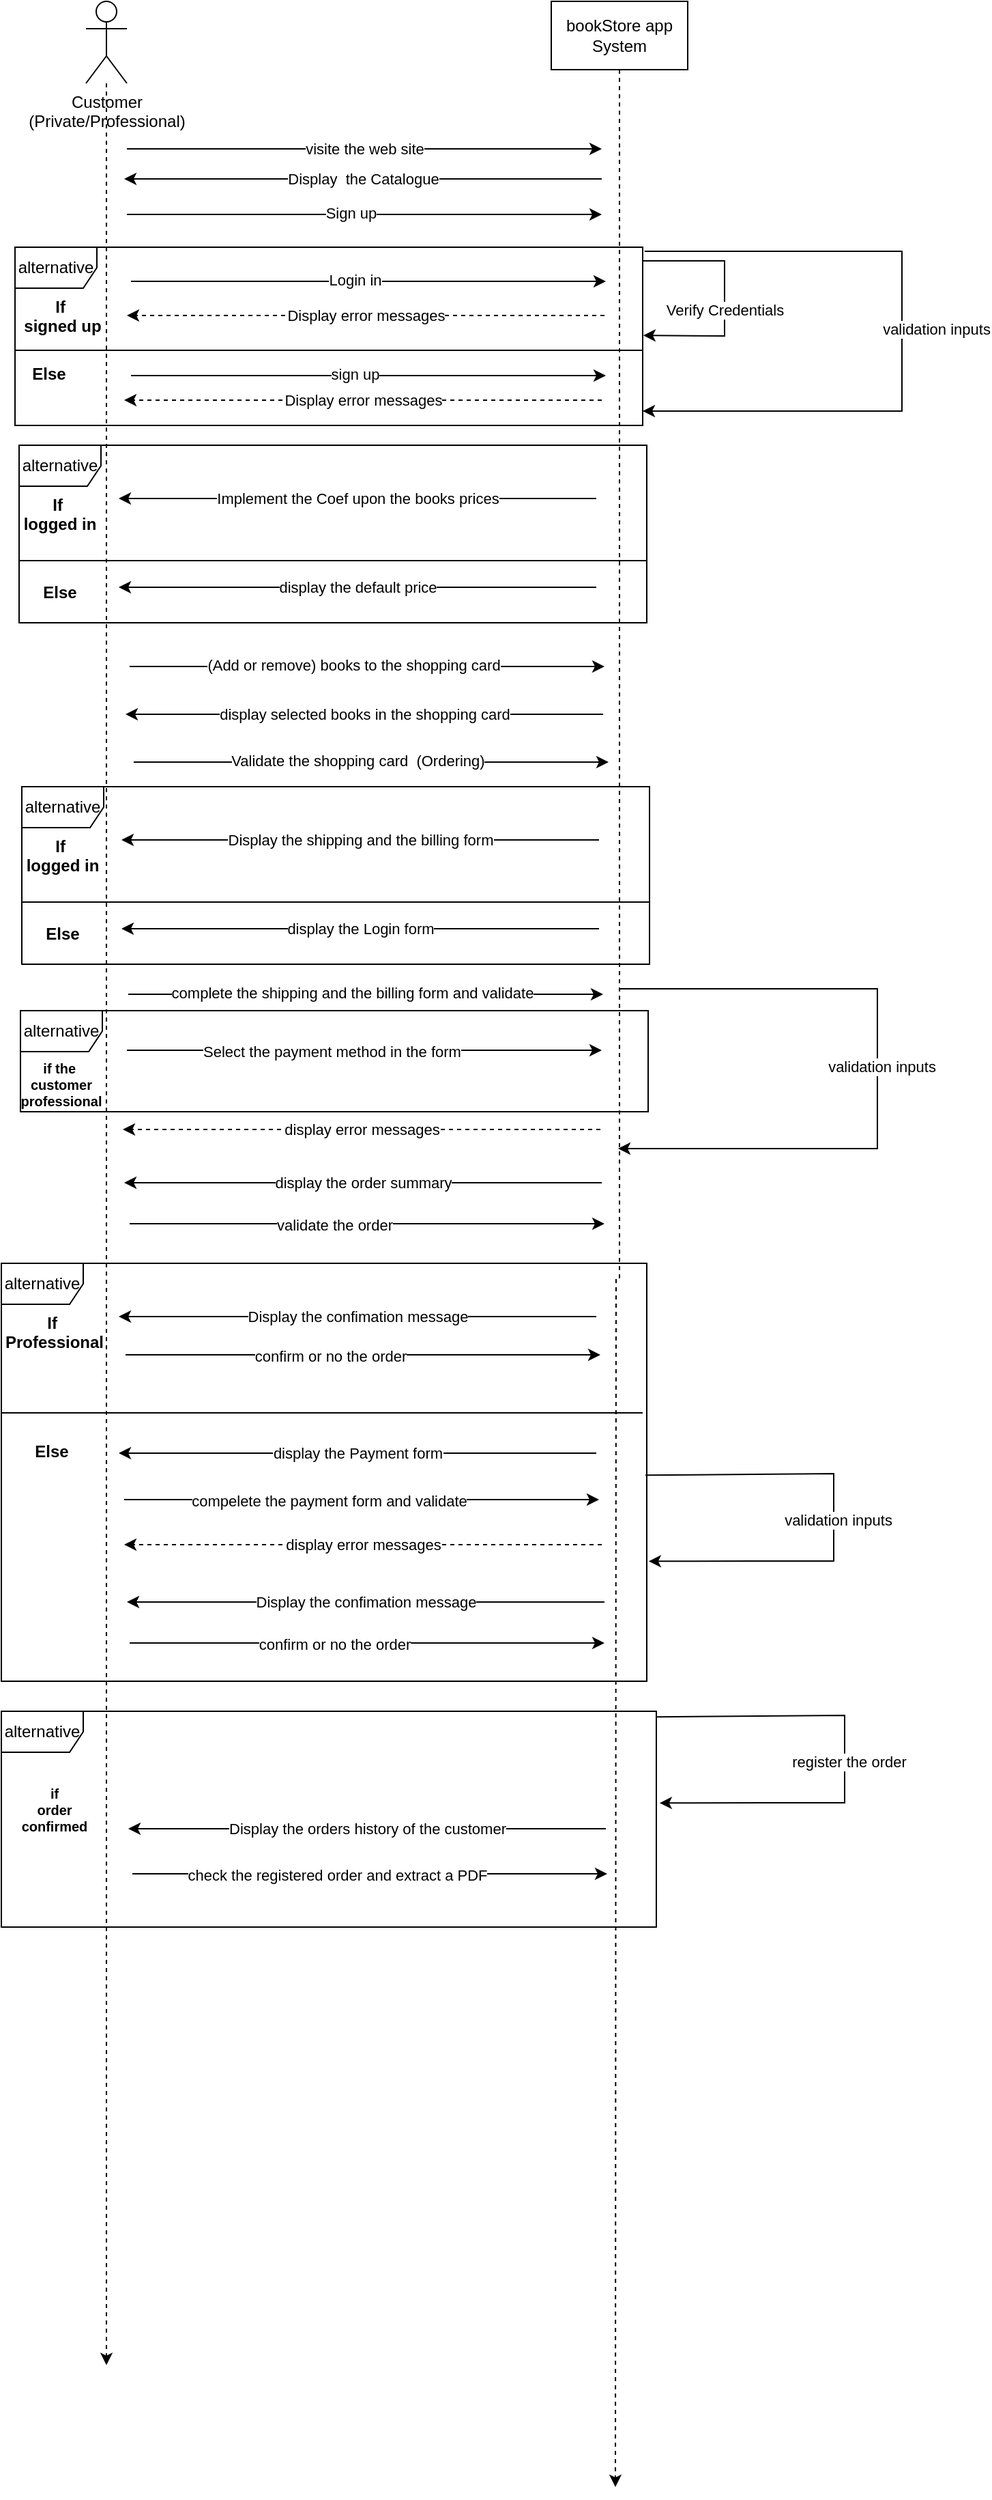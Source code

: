 <mxfile version="20.3.0" type="github">
  <diagram id="h_MEGftt7f9s52M5WPlL" name="Page-1">
    <mxGraphModel dx="1038" dy="497" grid="1" gridSize="10" guides="1" tooltips="1" connect="1" arrows="1" fold="1" page="1" pageScale="1" pageWidth="800" pageHeight="1100" math="0" shadow="0">
      <root>
        <mxCell id="0" />
        <mxCell id="1" parent="0" />
        <mxCell id="JcESKczFVx-l_TbBPSbe-38" style="edgeStyle=orthogonalEdgeStyle;rounded=0;orthogonalLoop=1;jettySize=auto;html=1;dashed=1;" edge="1" parent="1" source="JcESKczFVx-l_TbBPSbe-1">
          <mxGeometry relative="1" as="geometry">
            <mxPoint x="127" y="1800.8" as="targetPoint" />
          </mxGeometry>
        </mxCell>
        <mxCell id="JcESKczFVx-l_TbBPSbe-1" value="Customer&lt;br&gt;(Private/Professional)&lt;br&gt;" style="shape=umlActor;verticalLabelPosition=bottom;verticalAlign=top;html=1;outlineConnect=0;" vertex="1" parent="1">
          <mxGeometry x="112" y="70" width="30" height="60" as="geometry" />
        </mxCell>
        <mxCell id="JcESKczFVx-l_TbBPSbe-37" style="edgeStyle=orthogonalEdgeStyle;rounded=0;orthogonalLoop=1;jettySize=auto;html=1;dashed=1;" edge="1" parent="1" source="JcESKczFVx-l_TbBPSbe-2">
          <mxGeometry relative="1" as="geometry">
            <mxPoint x="500" y="1890" as="targetPoint" />
          </mxGeometry>
        </mxCell>
        <mxCell id="JcESKczFVx-l_TbBPSbe-2" value="bookStore app System" style="rounded=0;whiteSpace=wrap;html=1;" vertex="1" parent="1">
          <mxGeometry x="453" y="70" width="100" height="50" as="geometry" />
        </mxCell>
        <mxCell id="JcESKczFVx-l_TbBPSbe-19" value="" style="endArrow=classic;html=1;rounded=0;" edge="1" parent="1">
          <mxGeometry relative="1" as="geometry">
            <mxPoint x="142" y="178" as="sourcePoint" />
            <mxPoint x="490" y="178" as="targetPoint" />
          </mxGeometry>
        </mxCell>
        <mxCell id="JcESKczFVx-l_TbBPSbe-20" value="visite the web site" style="edgeLabel;resizable=0;html=1;align=center;verticalAlign=middle;" connectable="0" vertex="1" parent="JcESKczFVx-l_TbBPSbe-19">
          <mxGeometry relative="1" as="geometry" />
        </mxCell>
        <mxCell id="JcESKczFVx-l_TbBPSbe-39" value="alternative" style="shape=umlFrame;whiteSpace=wrap;html=1;" vertex="1" parent="1">
          <mxGeometry x="63" y="395" width="460" height="130" as="geometry" />
        </mxCell>
        <mxCell id="JcESKczFVx-l_TbBPSbe-40" value="" style="line;strokeWidth=1;fillColor=none;align=left;verticalAlign=middle;spacingTop=-1;spacingLeft=3;spacingRight=3;rotatable=0;labelPosition=right;points=[];portConstraint=eastwest;strokeColor=inherit;" vertex="1" parent="1">
          <mxGeometry x="63" y="444" width="460" height="71" as="geometry" />
        </mxCell>
        <mxCell id="JcESKczFVx-l_TbBPSbe-41" value="If &#xa;logged in" style="text;align=center;fontStyle=1;verticalAlign=top;spacingLeft=3;spacingRight=3;strokeColor=none;rotatable=0;points=[[0,0.5],[1,0.5]];portConstraint=eastwest;" vertex="1" parent="1">
          <mxGeometry x="63" y="425" width="60" height="44" as="geometry" />
        </mxCell>
        <mxCell id="JcESKczFVx-l_TbBPSbe-42" value="Else" style="text;align=center;fontStyle=1;verticalAlign=middle;spacingLeft=3;spacingRight=3;strokeColor=none;rotatable=0;points=[[0,0.5],[1,0.5]];portConstraint=eastwest;" vertex="1" parent="1">
          <mxGeometry x="68" y="489" width="50" height="26" as="geometry" />
        </mxCell>
        <mxCell id="JcESKczFVx-l_TbBPSbe-50" value="" style="endArrow=classic;html=1;rounded=0;" edge="1" parent="1">
          <mxGeometry relative="1" as="geometry">
            <mxPoint x="490" y="200" as="sourcePoint" />
            <mxPoint x="140" y="200" as="targetPoint" />
          </mxGeometry>
        </mxCell>
        <mxCell id="JcESKczFVx-l_TbBPSbe-51" value="Display&amp;nbsp; the Catalogue" style="edgeLabel;resizable=0;html=1;align=center;verticalAlign=middle;" connectable="0" vertex="1" parent="JcESKczFVx-l_TbBPSbe-50">
          <mxGeometry relative="1" as="geometry" />
        </mxCell>
        <mxCell id="JcESKczFVx-l_TbBPSbe-57" value="" style="endArrow=classic;html=1;rounded=0;" edge="1" parent="1">
          <mxGeometry relative="1" as="geometry">
            <mxPoint x="486" y="434" as="sourcePoint" />
            <mxPoint x="136" y="434" as="targetPoint" />
          </mxGeometry>
        </mxCell>
        <mxCell id="JcESKczFVx-l_TbBPSbe-58" value="Implement the Coef upon the books prices" style="edgeLabel;resizable=0;html=1;align=center;verticalAlign=middle;" connectable="0" vertex="1" parent="JcESKczFVx-l_TbBPSbe-57">
          <mxGeometry relative="1" as="geometry">
            <mxPoint as="offset" />
          </mxGeometry>
        </mxCell>
        <mxCell id="JcESKczFVx-l_TbBPSbe-60" value="" style="endArrow=classic;html=1;rounded=0;" edge="1" parent="1">
          <mxGeometry relative="1" as="geometry">
            <mxPoint x="486" y="499" as="sourcePoint" />
            <mxPoint x="136" y="499" as="targetPoint" />
          </mxGeometry>
        </mxCell>
        <mxCell id="JcESKczFVx-l_TbBPSbe-61" value="display the default price" style="edgeLabel;resizable=0;html=1;align=center;verticalAlign=middle;" connectable="0" vertex="1" parent="JcESKczFVx-l_TbBPSbe-60">
          <mxGeometry relative="1" as="geometry" />
        </mxCell>
        <mxCell id="JcESKczFVx-l_TbBPSbe-63" value="" style="endArrow=classic;html=1;rounded=0;" edge="1" parent="1">
          <mxGeometry relative="1" as="geometry">
            <mxPoint x="142" y="226" as="sourcePoint" />
            <mxPoint x="490" y="226" as="targetPoint" />
          </mxGeometry>
        </mxCell>
        <mxCell id="JcESKczFVx-l_TbBPSbe-67" value="Sign up" style="edgeLabel;html=1;align=center;verticalAlign=middle;resizable=0;points=[];" vertex="1" connectable="0" parent="JcESKczFVx-l_TbBPSbe-63">
          <mxGeometry x="-0.183" y="1" relative="1" as="geometry">
            <mxPoint x="22" as="offset" />
          </mxGeometry>
        </mxCell>
        <mxCell id="JcESKczFVx-l_TbBPSbe-68" value="alternative" style="shape=umlFrame;whiteSpace=wrap;html=1;" vertex="1" parent="1">
          <mxGeometry x="60" y="250" width="460" height="130.5" as="geometry" />
        </mxCell>
        <mxCell id="JcESKczFVx-l_TbBPSbe-69" value="" style="line;strokeWidth=1;fillColor=none;align=left;verticalAlign=middle;spacingTop=-1;spacingLeft=3;spacingRight=3;rotatable=0;labelPosition=right;points=[];portConstraint=eastwest;strokeColor=inherit;" vertex="1" parent="1">
          <mxGeometry x="60" y="290" width="460" height="71" as="geometry" />
        </mxCell>
        <mxCell id="JcESKczFVx-l_TbBPSbe-70" value="If &#xa;signed up" style="text;align=center;fontStyle=1;verticalAlign=top;spacingLeft=3;spacingRight=3;strokeColor=none;rotatable=0;points=[[0,0.5],[1,0.5]];portConstraint=eastwest;" vertex="1" parent="1">
          <mxGeometry x="65" y="280" width="60" height="44" as="geometry" />
        </mxCell>
        <mxCell id="JcESKczFVx-l_TbBPSbe-71" value="Else" style="text;align=center;fontStyle=1;verticalAlign=middle;spacingLeft=3;spacingRight=3;strokeColor=none;rotatable=0;points=[[0,0.5],[1,0.5]];portConstraint=eastwest;" vertex="1" parent="1">
          <mxGeometry x="60" y="329" width="50" height="26" as="geometry" />
        </mxCell>
        <mxCell id="JcESKczFVx-l_TbBPSbe-78" value="" style="endArrow=classic;html=1;rounded=0;" edge="1" parent="1">
          <mxGeometry relative="1" as="geometry">
            <mxPoint x="145" y="275" as="sourcePoint" />
            <mxPoint x="493" y="275" as="targetPoint" />
          </mxGeometry>
        </mxCell>
        <mxCell id="JcESKczFVx-l_TbBPSbe-79" value="Login in" style="edgeLabel;html=1;align=center;verticalAlign=middle;resizable=0;points=[];" vertex="1" connectable="0" parent="JcESKczFVx-l_TbBPSbe-78">
          <mxGeometry x="-0.183" y="1" relative="1" as="geometry">
            <mxPoint x="22" as="offset" />
          </mxGeometry>
        </mxCell>
        <mxCell id="JcESKczFVx-l_TbBPSbe-82" value="" style="endArrow=classic;html=1;rounded=0;" edge="1" parent="1">
          <mxGeometry relative="1" as="geometry">
            <mxPoint x="145" y="344" as="sourcePoint" />
            <mxPoint x="493" y="344" as="targetPoint" />
          </mxGeometry>
        </mxCell>
        <mxCell id="JcESKczFVx-l_TbBPSbe-83" value="sign up" style="edgeLabel;html=1;align=center;verticalAlign=middle;resizable=0;points=[];" vertex="1" connectable="0" parent="JcESKczFVx-l_TbBPSbe-82">
          <mxGeometry x="-0.183" y="1" relative="1" as="geometry">
            <mxPoint x="22" as="offset" />
          </mxGeometry>
        </mxCell>
        <mxCell id="JcESKczFVx-l_TbBPSbe-84" value="" style="endArrow=classic;html=1;rounded=0;dashed=1;" edge="1" parent="1">
          <mxGeometry relative="1" as="geometry">
            <mxPoint x="492" y="300" as="sourcePoint" />
            <mxPoint x="142" y="300" as="targetPoint" />
          </mxGeometry>
        </mxCell>
        <mxCell id="JcESKczFVx-l_TbBPSbe-85" value="Display error messages" style="edgeLabel;resizable=0;html=1;align=center;verticalAlign=middle;" connectable="0" vertex="1" parent="JcESKczFVx-l_TbBPSbe-84">
          <mxGeometry relative="1" as="geometry" />
        </mxCell>
        <mxCell id="JcESKczFVx-l_TbBPSbe-87" value="" style="endArrow=classic;html=1;rounded=0;exitX=1.003;exitY=0.023;exitDx=0;exitDy=0;exitPerimeter=0;" edge="1" parent="1" source="JcESKczFVx-l_TbBPSbe-68">
          <mxGeometry width="50" height="50" relative="1" as="geometry">
            <mxPoint x="520" y="320" as="sourcePoint" />
            <mxPoint x="520" y="370" as="targetPoint" />
            <Array as="points">
              <mxPoint x="710" y="253" />
              <mxPoint x="710" y="370" />
              <mxPoint x="580" y="370" />
            </Array>
          </mxGeometry>
        </mxCell>
        <mxCell id="JcESKczFVx-l_TbBPSbe-88" value="validation inputs" style="edgeLabel;html=1;align=center;verticalAlign=middle;resizable=0;points=[];" vertex="1" connectable="0" parent="JcESKczFVx-l_TbBPSbe-87">
          <mxGeometry x="-0.067" y="1" relative="1" as="geometry">
            <mxPoint x="24" y="14" as="offset" />
          </mxGeometry>
        </mxCell>
        <mxCell id="JcESKczFVx-l_TbBPSbe-89" value="" style="endArrow=classic;html=1;rounded=0;dashed=1;" edge="1" parent="1">
          <mxGeometry relative="1" as="geometry">
            <mxPoint x="490" y="362" as="sourcePoint" />
            <mxPoint x="140" y="362" as="targetPoint" />
          </mxGeometry>
        </mxCell>
        <mxCell id="JcESKczFVx-l_TbBPSbe-90" value="Display error messages" style="edgeLabel;resizable=0;html=1;align=center;verticalAlign=middle;" connectable="0" vertex="1" parent="JcESKczFVx-l_TbBPSbe-89">
          <mxGeometry relative="1" as="geometry" />
        </mxCell>
        <mxCell id="JcESKczFVx-l_TbBPSbe-91" value="" style="endArrow=classic;html=1;rounded=0;entryX=1.001;entryY=0.495;entryDx=0;entryDy=0;entryPerimeter=0;" edge="1" parent="1" target="JcESKczFVx-l_TbBPSbe-68">
          <mxGeometry width="50" height="50" relative="1" as="geometry">
            <mxPoint x="520" y="260" as="sourcePoint" />
            <mxPoint x="560" y="310" as="targetPoint" />
            <Array as="points">
              <mxPoint x="580" y="260" />
              <mxPoint x="580" y="315" />
            </Array>
          </mxGeometry>
        </mxCell>
        <mxCell id="JcESKczFVx-l_TbBPSbe-92" value="Verify Credentials" style="edgeLabel;html=1;align=center;verticalAlign=middle;resizable=0;points=[];" vertex="1" connectable="0" parent="JcESKczFVx-l_TbBPSbe-91">
          <mxGeometry x="0.098" relative="1" as="geometry">
            <mxPoint as="offset" />
          </mxGeometry>
        </mxCell>
        <mxCell id="JcESKczFVx-l_TbBPSbe-94" value="" style="endArrow=classic;html=1;rounded=0;" edge="1" parent="1">
          <mxGeometry relative="1" as="geometry">
            <mxPoint x="144" y="557" as="sourcePoint" />
            <mxPoint x="492" y="557" as="targetPoint" />
          </mxGeometry>
        </mxCell>
        <mxCell id="JcESKczFVx-l_TbBPSbe-95" value="(Add or remove) books to the shopping card" style="edgeLabel;html=1;align=center;verticalAlign=middle;resizable=0;points=[];" vertex="1" connectable="0" parent="JcESKczFVx-l_TbBPSbe-94">
          <mxGeometry x="-0.183" y="1" relative="1" as="geometry">
            <mxPoint x="22" as="offset" />
          </mxGeometry>
        </mxCell>
        <mxCell id="JcESKczFVx-l_TbBPSbe-96" value="" style="endArrow=classic;html=1;rounded=0;" edge="1" parent="1">
          <mxGeometry relative="1" as="geometry">
            <mxPoint x="491" y="592" as="sourcePoint" />
            <mxPoint x="141" y="592" as="targetPoint" />
          </mxGeometry>
        </mxCell>
        <mxCell id="JcESKczFVx-l_TbBPSbe-97" value="display selected books in the shopping card" style="edgeLabel;resizable=0;html=1;align=center;verticalAlign=middle;" connectable="0" vertex="1" parent="JcESKczFVx-l_TbBPSbe-96">
          <mxGeometry relative="1" as="geometry" />
        </mxCell>
        <mxCell id="JcESKczFVx-l_TbBPSbe-98" value="" style="endArrow=classic;html=1;rounded=0;" edge="1" parent="1">
          <mxGeometry relative="1" as="geometry">
            <mxPoint x="147" y="627" as="sourcePoint" />
            <mxPoint x="495" y="627" as="targetPoint" />
          </mxGeometry>
        </mxCell>
        <mxCell id="JcESKczFVx-l_TbBPSbe-99" value="Validate the shopping card&amp;nbsp; (Ordering)" style="edgeLabel;html=1;align=center;verticalAlign=middle;resizable=0;points=[];" vertex="1" connectable="0" parent="JcESKczFVx-l_TbBPSbe-98">
          <mxGeometry x="-0.183" y="1" relative="1" as="geometry">
            <mxPoint x="22" as="offset" />
          </mxGeometry>
        </mxCell>
        <mxCell id="JcESKczFVx-l_TbBPSbe-100" value="alternative" style="shape=umlFrame;whiteSpace=wrap;html=1;" vertex="1" parent="1">
          <mxGeometry x="65" y="645" width="460" height="130" as="geometry" />
        </mxCell>
        <mxCell id="JcESKczFVx-l_TbBPSbe-101" value="" style="line;strokeWidth=1;fillColor=none;align=left;verticalAlign=middle;spacingTop=-1;spacingLeft=3;spacingRight=3;rotatable=0;labelPosition=right;points=[];portConstraint=eastwest;strokeColor=inherit;" vertex="1" parent="1">
          <mxGeometry x="65" y="694" width="460" height="71" as="geometry" />
        </mxCell>
        <mxCell id="JcESKczFVx-l_TbBPSbe-102" value="If &#xa;logged in" style="text;align=center;fontStyle=1;verticalAlign=top;spacingLeft=3;spacingRight=3;strokeColor=none;rotatable=0;points=[[0,0.5],[1,0.5]];portConstraint=eastwest;" vertex="1" parent="1">
          <mxGeometry x="65" y="675" width="60" height="44" as="geometry" />
        </mxCell>
        <mxCell id="JcESKczFVx-l_TbBPSbe-103" value="Else" style="text;align=center;fontStyle=1;verticalAlign=middle;spacingLeft=3;spacingRight=3;strokeColor=none;rotatable=0;points=[[0,0.5],[1,0.5]];portConstraint=eastwest;" vertex="1" parent="1">
          <mxGeometry x="70" y="739" width="50" height="26" as="geometry" />
        </mxCell>
        <mxCell id="JcESKczFVx-l_TbBPSbe-104" value="" style="endArrow=classic;html=1;rounded=0;" edge="1" parent="1">
          <mxGeometry relative="1" as="geometry">
            <mxPoint x="488" y="684" as="sourcePoint" />
            <mxPoint x="138" y="684" as="targetPoint" />
          </mxGeometry>
        </mxCell>
        <mxCell id="JcESKczFVx-l_TbBPSbe-105" value="Display the shipping and the billing form" style="edgeLabel;resizable=0;html=1;align=center;verticalAlign=middle;" connectable="0" vertex="1" parent="JcESKczFVx-l_TbBPSbe-104">
          <mxGeometry relative="1" as="geometry">
            <mxPoint as="offset" />
          </mxGeometry>
        </mxCell>
        <mxCell id="JcESKczFVx-l_TbBPSbe-106" value="" style="endArrow=classic;html=1;rounded=0;" edge="1" parent="1">
          <mxGeometry relative="1" as="geometry">
            <mxPoint x="488" y="749" as="sourcePoint" />
            <mxPoint x="138" y="749" as="targetPoint" />
          </mxGeometry>
        </mxCell>
        <mxCell id="JcESKczFVx-l_TbBPSbe-107" value="display the Login form" style="edgeLabel;resizable=0;html=1;align=center;verticalAlign=middle;" connectable="0" vertex="1" parent="JcESKczFVx-l_TbBPSbe-106">
          <mxGeometry relative="1" as="geometry" />
        </mxCell>
        <mxCell id="JcESKczFVx-l_TbBPSbe-108" value="" style="endArrow=classic;html=1;rounded=0;" edge="1" parent="1">
          <mxGeometry relative="1" as="geometry">
            <mxPoint x="143" y="797" as="sourcePoint" />
            <mxPoint x="491" y="797" as="targetPoint" />
          </mxGeometry>
        </mxCell>
        <mxCell id="JcESKczFVx-l_TbBPSbe-109" value="complete the shipping and the billing form and validate" style="edgeLabel;html=1;align=center;verticalAlign=middle;resizable=0;points=[];" vertex="1" connectable="0" parent="JcESKczFVx-l_TbBPSbe-108">
          <mxGeometry x="-0.183" y="1" relative="1" as="geometry">
            <mxPoint x="22" as="offset" />
          </mxGeometry>
        </mxCell>
        <mxCell id="JcESKczFVx-l_TbBPSbe-110" value="alternative" style="shape=umlFrame;whiteSpace=wrap;html=1;" vertex="1" parent="1">
          <mxGeometry x="64" y="809" width="460" height="74" as="geometry" />
        </mxCell>
        <mxCell id="JcESKczFVx-l_TbBPSbe-112" value="if the &#xa;customer&#xa;professional" style="text;align=center;fontStyle=1;verticalAlign=top;spacingLeft=3;spacingRight=3;strokeColor=none;rotatable=0;points=[[0,0.5],[1,0.5]];portConstraint=eastwest;fontSize=10;" vertex="1" parent="1">
          <mxGeometry x="64" y="839" width="60" height="44" as="geometry" />
        </mxCell>
        <mxCell id="JcESKczFVx-l_TbBPSbe-118" value="" style="endArrow=classic;html=1;rounded=0;" edge="1" parent="1">
          <mxGeometry relative="1" as="geometry">
            <mxPoint x="142" y="838" as="sourcePoint" />
            <mxPoint x="490" y="838" as="targetPoint" />
          </mxGeometry>
        </mxCell>
        <mxCell id="JcESKczFVx-l_TbBPSbe-119" value="&lt;span style=&quot;color: rgba(0, 0, 0, 0); font-family: monospace; font-size: 0px; text-align: start; background-color: rgb(248, 249, 250);&quot;&gt;%3CmxGraphModel%3E%3Croot%3E%3CmxCell%20id%3D%220%22%2F%3E%3CmxCell%20id%3D%221%22%20parent%3D%220%22%2F%3E%3CmxCell%20id%3D%222%22%20value%3D%22%22%20style%3D%22endArrow%3Dclassic%3Bhtml%3D1%3Brounded%3D0%3B%22%20edge%3D%221%22%20parent%3D%221%22%3E%3CmxGeometry%20relative%3D%221%22%20as%3D%22geometry%22%3E%3CmxPoint%20x%3D%22143%22%20y%3D%22797%22%20as%3D%22sourcePoint%22%2F%3E%3CmxPoint%20x%3D%22491%22%20y%3D%22797%22%20as%3D%22targetPoint%22%2F%3E%3C%2FmxGeometry%3E%3C%2FmxCell%3E%3CmxCell%20id%3D%223%22%20value%3D%22compoete%20the%20shipping%20and%20the%20billing%20form%22%20style%3D%22edgeLabel%3Bhtml%3D1%3Balign%3Dcenter%3BverticalAlign%3Dmiddle%3Bresizable%3D0%3Bpoints%3D%5B%5D%3B%22%20vertex%3D%221%22%20connectable%3D%220%22%20parent%3D%222%22%3E%3CmxGeometry%20x%3D%22-0.183%22%20y%3D%221%22%20relative%3D%221%22%20as%3D%22geometry%22%3E%3CmxPoint%20x%3D%2222%22%20as%3D%22offset%22%2F%3E%3C%2FmxGeometry%3E%3C%2FmxCell%3E%3C%2Froot%3E%3C%2FmxGraphModel%3Eselect&amp;nbsp;&lt;/span&gt;" style="edgeLabel;html=1;align=center;verticalAlign=middle;resizable=0;points=[];" vertex="1" connectable="0" parent="JcESKczFVx-l_TbBPSbe-118">
          <mxGeometry x="-0.183" y="1" relative="1" as="geometry">
            <mxPoint x="22" as="offset" />
          </mxGeometry>
        </mxCell>
        <mxCell id="JcESKczFVx-l_TbBPSbe-121" value="Select the payment method in the form" style="edgeLabel;html=1;align=center;verticalAlign=middle;resizable=0;points=[];fontSize=11;" vertex="1" connectable="0" parent="JcESKczFVx-l_TbBPSbe-118">
          <mxGeometry x="-0.139" y="-1" relative="1" as="geometry">
            <mxPoint as="offset" />
          </mxGeometry>
        </mxCell>
        <mxCell id="JcESKczFVx-l_TbBPSbe-122" value="" style="endArrow=classic;html=1;rounded=0;exitX=1.003;exitY=0.023;exitDx=0;exitDy=0;exitPerimeter=0;" edge="1" parent="1">
          <mxGeometry width="50" height="50" relative="1" as="geometry">
            <mxPoint x="503.38" y="793.001" as="sourcePoint" />
            <mxPoint x="502" y="910" as="targetPoint" />
            <Array as="points">
              <mxPoint x="692" y="793" />
              <mxPoint x="692" y="910" />
              <mxPoint x="562" y="910" />
            </Array>
          </mxGeometry>
        </mxCell>
        <mxCell id="JcESKczFVx-l_TbBPSbe-123" value="validation inputs" style="edgeLabel;html=1;align=center;verticalAlign=middle;resizable=0;points=[];" vertex="1" connectable="0" parent="JcESKczFVx-l_TbBPSbe-122">
          <mxGeometry x="-0.067" y="1" relative="1" as="geometry">
            <mxPoint x="2" y="14" as="offset" />
          </mxGeometry>
        </mxCell>
        <mxCell id="JcESKczFVx-l_TbBPSbe-124" value="" style="endArrow=classic;html=1;rounded=0;dashed=1;" edge="1" parent="1">
          <mxGeometry relative="1" as="geometry">
            <mxPoint x="489" y="896" as="sourcePoint" />
            <mxPoint x="139" y="896" as="targetPoint" />
          </mxGeometry>
        </mxCell>
        <mxCell id="JcESKczFVx-l_TbBPSbe-125" value="display error messages" style="edgeLabel;resizable=0;html=1;align=center;verticalAlign=middle;" connectable="0" vertex="1" parent="JcESKczFVx-l_TbBPSbe-124">
          <mxGeometry relative="1" as="geometry" />
        </mxCell>
        <mxCell id="JcESKczFVx-l_TbBPSbe-126" value="" style="endArrow=classic;html=1;rounded=0;" edge="1" parent="1">
          <mxGeometry relative="1" as="geometry">
            <mxPoint x="490" y="935" as="sourcePoint" />
            <mxPoint x="140" y="935" as="targetPoint" />
          </mxGeometry>
        </mxCell>
        <mxCell id="JcESKczFVx-l_TbBPSbe-127" value="display the order summary" style="edgeLabel;resizable=0;html=1;align=center;verticalAlign=middle;" connectable="0" vertex="1" parent="JcESKczFVx-l_TbBPSbe-126">
          <mxGeometry relative="1" as="geometry" />
        </mxCell>
        <mxCell id="JcESKczFVx-l_TbBPSbe-128" value="" style="endArrow=classic;html=1;rounded=0;" edge="1" parent="1">
          <mxGeometry relative="1" as="geometry">
            <mxPoint x="144" y="965" as="sourcePoint" />
            <mxPoint x="492" y="965" as="targetPoint" />
          </mxGeometry>
        </mxCell>
        <mxCell id="JcESKczFVx-l_TbBPSbe-129" value="&lt;span style=&quot;color: rgba(0, 0, 0, 0); font-family: monospace; font-size: 0px; text-align: start; background-color: rgb(248, 249, 250);&quot;&gt;%3CmxGraphModel%3E%3Croot%3E%3CmxCell%20id%3D%220%22%2F%3E%3CmxCell%20id%3D%221%22%20parent%3D%220%22%2F%3E%3CmxCell%20id%3D%222%22%20value%3D%22%22%20style%3D%22endArrow%3Dclassic%3Bhtml%3D1%3Brounded%3D0%3B%22%20edge%3D%221%22%20parent%3D%221%22%3E%3CmxGeometry%20relative%3D%221%22%20as%3D%22geometry%22%3E%3CmxPoint%20x%3D%22143%22%20y%3D%22797%22%20as%3D%22sourcePoint%22%2F%3E%3CmxPoint%20x%3D%22491%22%20y%3D%22797%22%20as%3D%22targetPoint%22%2F%3E%3C%2FmxGeometry%3E%3C%2FmxCell%3E%3CmxCell%20id%3D%223%22%20value%3D%22compoete%20the%20shipping%20and%20the%20billing%20form%22%20style%3D%22edgeLabel%3Bhtml%3D1%3Balign%3Dcenter%3BverticalAlign%3Dmiddle%3Bresizable%3D0%3Bpoints%3D%5B%5D%3B%22%20vertex%3D%221%22%20connectable%3D%220%22%20parent%3D%222%22%3E%3CmxGeometry%20x%3D%22-0.183%22%20y%3D%221%22%20relative%3D%221%22%20as%3D%22geometry%22%3E%3CmxPoint%20x%3D%2222%22%20as%3D%22offset%22%2F%3E%3C%2FmxGeometry%3E%3C%2FmxCell%3E%3C%2Froot%3E%3C%2FmxGraphModel%3Eselect&amp;nbsp;&lt;/span&gt;" style="edgeLabel;html=1;align=center;verticalAlign=middle;resizable=0;points=[];" vertex="1" connectable="0" parent="JcESKczFVx-l_TbBPSbe-128">
          <mxGeometry x="-0.183" y="1" relative="1" as="geometry">
            <mxPoint x="22" as="offset" />
          </mxGeometry>
        </mxCell>
        <mxCell id="JcESKczFVx-l_TbBPSbe-130" value="validate the order" style="edgeLabel;html=1;align=center;verticalAlign=middle;resizable=0;points=[];fontSize=11;" vertex="1" connectable="0" parent="JcESKczFVx-l_TbBPSbe-128">
          <mxGeometry x="-0.139" y="-1" relative="1" as="geometry">
            <mxPoint as="offset" />
          </mxGeometry>
        </mxCell>
        <mxCell id="JcESKczFVx-l_TbBPSbe-131" value="alternative" style="shape=umlFrame;whiteSpace=wrap;html=1;" vertex="1" parent="1">
          <mxGeometry x="50" y="994" width="473" height="306" as="geometry" />
        </mxCell>
        <mxCell id="JcESKczFVx-l_TbBPSbe-132" value="" style="line;strokeWidth=1;fillColor=none;align=left;verticalAlign=middle;spacingTop=-1;spacingLeft=3;spacingRight=3;rotatable=0;labelPosition=right;points=[];portConstraint=eastwest;strokeColor=inherit;" vertex="1" parent="1">
          <mxGeometry x="50" y="1068" width="470" height="71" as="geometry" />
        </mxCell>
        <mxCell id="JcESKczFVx-l_TbBPSbe-133" value="If &#xa;Professional" style="text;align=center;fontStyle=1;verticalAlign=top;spacingLeft=3;spacingRight=3;strokeColor=none;rotatable=0;points=[[0,0.5],[1,0.5]];portConstraint=eastwest;" vertex="1" parent="1">
          <mxGeometry x="59" y="1024" width="60" height="44" as="geometry" />
        </mxCell>
        <mxCell id="JcESKczFVx-l_TbBPSbe-134" value="Else" style="text;align=center;fontStyle=1;verticalAlign=middle;spacingLeft=3;spacingRight=3;strokeColor=none;rotatable=0;points=[[0,0.5],[1,0.5]];portConstraint=eastwest;" vertex="1" parent="1">
          <mxGeometry x="62" y="1118" width="50" height="26" as="geometry" />
        </mxCell>
        <mxCell id="JcESKczFVx-l_TbBPSbe-135" value="" style="endArrow=classic;html=1;rounded=0;" edge="1" parent="1">
          <mxGeometry relative="1" as="geometry">
            <mxPoint x="486" y="1033" as="sourcePoint" />
            <mxPoint x="136" y="1033" as="targetPoint" />
          </mxGeometry>
        </mxCell>
        <mxCell id="JcESKczFVx-l_TbBPSbe-136" value="Display the confimation message" style="edgeLabel;resizable=0;html=1;align=center;verticalAlign=middle;" connectable="0" vertex="1" parent="JcESKczFVx-l_TbBPSbe-135">
          <mxGeometry relative="1" as="geometry">
            <mxPoint as="offset" />
          </mxGeometry>
        </mxCell>
        <mxCell id="JcESKczFVx-l_TbBPSbe-137" value="" style="endArrow=classic;html=1;rounded=0;" edge="1" parent="1">
          <mxGeometry relative="1" as="geometry">
            <mxPoint x="486" y="1133" as="sourcePoint" />
            <mxPoint x="136" y="1133" as="targetPoint" />
          </mxGeometry>
        </mxCell>
        <mxCell id="JcESKczFVx-l_TbBPSbe-138" value="display the Payment form" style="edgeLabel;resizable=0;html=1;align=center;verticalAlign=middle;" connectable="0" vertex="1" parent="JcESKczFVx-l_TbBPSbe-137">
          <mxGeometry relative="1" as="geometry" />
        </mxCell>
        <mxCell id="JcESKczFVx-l_TbBPSbe-142" value="" style="endArrow=classic;html=1;rounded=0;" edge="1" parent="1">
          <mxGeometry relative="1" as="geometry">
            <mxPoint x="141" y="1061" as="sourcePoint" />
            <mxPoint x="489" y="1061" as="targetPoint" />
          </mxGeometry>
        </mxCell>
        <mxCell id="JcESKczFVx-l_TbBPSbe-143" value="&lt;span style=&quot;color: rgba(0, 0, 0, 0); font-family: monospace; font-size: 0px; text-align: start; background-color: rgb(248, 249, 250);&quot;&gt;%3CmxGraphModel%3E%3Croot%3E%3CmxCell%20id%3D%220%22%2F%3E%3CmxCell%20id%3D%221%22%20parent%3D%220%22%2F%3E%3CmxCell%20id%3D%222%22%20value%3D%22%22%20style%3D%22endArrow%3Dclassic%3Bhtml%3D1%3Brounded%3D0%3B%22%20edge%3D%221%22%20parent%3D%221%22%3E%3CmxGeometry%20relative%3D%221%22%20as%3D%22geometry%22%3E%3CmxPoint%20x%3D%22143%22%20y%3D%22797%22%20as%3D%22sourcePoint%22%2F%3E%3CmxPoint%20x%3D%22491%22%20y%3D%22797%22%20as%3D%22targetPoint%22%2F%3E%3C%2FmxGeometry%3E%3C%2FmxCell%3E%3CmxCell%20id%3D%223%22%20value%3D%22compoete%20the%20shipping%20and%20the%20billing%20form%22%20style%3D%22edgeLabel%3Bhtml%3D1%3Balign%3Dcenter%3BverticalAlign%3Dmiddle%3Bresizable%3D0%3Bpoints%3D%5B%5D%3B%22%20vertex%3D%221%22%20connectable%3D%220%22%20parent%3D%222%22%3E%3CmxGeometry%20x%3D%22-0.183%22%20y%3D%221%22%20relative%3D%221%22%20as%3D%22geometry%22%3E%3CmxPoint%20x%3D%2222%22%20as%3D%22offset%22%2F%3E%3C%2FmxGeometry%3E%3C%2FmxCell%3E%3C%2Froot%3E%3C%2FmxGraphModel%3Eselect&amp;nbsp;&lt;/span&gt;" style="edgeLabel;html=1;align=center;verticalAlign=middle;resizable=0;points=[];" vertex="1" connectable="0" parent="JcESKczFVx-l_TbBPSbe-142">
          <mxGeometry x="-0.183" y="1" relative="1" as="geometry">
            <mxPoint x="22" as="offset" />
          </mxGeometry>
        </mxCell>
        <mxCell id="JcESKczFVx-l_TbBPSbe-144" value="confirm or no the order" style="edgeLabel;html=1;align=center;verticalAlign=middle;resizable=0;points=[];fontSize=11;" vertex="1" connectable="0" parent="JcESKczFVx-l_TbBPSbe-142">
          <mxGeometry x="-0.139" y="-1" relative="1" as="geometry">
            <mxPoint as="offset" />
          </mxGeometry>
        </mxCell>
        <mxCell id="JcESKczFVx-l_TbBPSbe-145" value="" style="endArrow=classic;html=1;rounded=0;" edge="1" parent="1">
          <mxGeometry relative="1" as="geometry">
            <mxPoint x="140" y="1167" as="sourcePoint" />
            <mxPoint x="488" y="1167" as="targetPoint" />
          </mxGeometry>
        </mxCell>
        <mxCell id="JcESKczFVx-l_TbBPSbe-146" value="&lt;span style=&quot;color: rgba(0, 0, 0, 0); font-family: monospace; font-size: 0px; text-align: start; background-color: rgb(248, 249, 250);&quot;&gt;%3CmxGraphModel%3E%3Croot%3E%3CmxCell%20id%3D%220%22%2F%3E%3CmxCell%20id%3D%221%22%20parent%3D%220%22%2F%3E%3CmxCell%20id%3D%222%22%20value%3D%22%22%20style%3D%22endArrow%3Dclassic%3Bhtml%3D1%3Brounded%3D0%3B%22%20edge%3D%221%22%20parent%3D%221%22%3E%3CmxGeometry%20relative%3D%221%22%20as%3D%22geometry%22%3E%3CmxPoint%20x%3D%22143%22%20y%3D%22797%22%20as%3D%22sourcePoint%22%2F%3E%3CmxPoint%20x%3D%22491%22%20y%3D%22797%22%20as%3D%22targetPoint%22%2F%3E%3C%2FmxGeometry%3E%3C%2FmxCell%3E%3CmxCell%20id%3D%223%22%20value%3D%22compoete%20the%20shipping%20and%20the%20billing%20form%22%20style%3D%22edgeLabel%3Bhtml%3D1%3Balign%3Dcenter%3BverticalAlign%3Dmiddle%3Bresizable%3D0%3Bpoints%3D%5B%5D%3B%22%20vertex%3D%221%22%20connectable%3D%220%22%20parent%3D%222%22%3E%3CmxGeometry%20x%3D%22-0.183%22%20y%3D%221%22%20relative%3D%221%22%20as%3D%22geometry%22%3E%3CmxPoint%20x%3D%2222%22%20as%3D%22offset%22%2F%3E%3C%2FmxGeometry%3E%3C%2FmxCell%3E%3C%2Froot%3E%3C%2FmxGraphModel%3Eselect&amp;nbsp;&lt;/span&gt;" style="edgeLabel;html=1;align=center;verticalAlign=middle;resizable=0;points=[];" vertex="1" connectable="0" parent="JcESKczFVx-l_TbBPSbe-145">
          <mxGeometry x="-0.183" y="1" relative="1" as="geometry">
            <mxPoint x="22" as="offset" />
          </mxGeometry>
        </mxCell>
        <mxCell id="JcESKczFVx-l_TbBPSbe-147" value="compelete the payment form and validate" style="edgeLabel;html=1;align=center;verticalAlign=middle;resizable=0;points=[];fontSize=11;" vertex="1" connectable="0" parent="JcESKczFVx-l_TbBPSbe-145">
          <mxGeometry x="-0.139" y="-1" relative="1" as="geometry">
            <mxPoint as="offset" />
          </mxGeometry>
        </mxCell>
        <mxCell id="JcESKczFVx-l_TbBPSbe-148" value="" style="endArrow=classic;html=1;rounded=0;dashed=1;" edge="1" parent="1">
          <mxGeometry relative="1" as="geometry">
            <mxPoint x="490" y="1200" as="sourcePoint" />
            <mxPoint x="140" y="1200" as="targetPoint" />
          </mxGeometry>
        </mxCell>
        <mxCell id="JcESKczFVx-l_TbBPSbe-149" value="display error messages" style="edgeLabel;resizable=0;html=1;align=center;verticalAlign=middle;" connectable="0" vertex="1" parent="JcESKczFVx-l_TbBPSbe-148">
          <mxGeometry relative="1" as="geometry" />
        </mxCell>
        <mxCell id="JcESKczFVx-l_TbBPSbe-150" value="" style="endArrow=classic;html=1;rounded=0;exitX=0.998;exitY=0.507;exitDx=0;exitDy=0;exitPerimeter=0;entryX=1.003;entryY=0.713;entryDx=0;entryDy=0;entryPerimeter=0;" edge="1" parent="1" source="JcESKczFVx-l_TbBPSbe-131" target="JcESKczFVx-l_TbBPSbe-131">
          <mxGeometry width="50" height="50" relative="1" as="geometry">
            <mxPoint x="541.38" y="1118.001" as="sourcePoint" />
            <mxPoint x="540" y="1235" as="targetPoint" />
            <Array as="points">
              <mxPoint x="660" y="1148" />
              <mxPoint x="660" y="1212" />
              <mxPoint x="600" y="1212" />
            </Array>
          </mxGeometry>
        </mxCell>
        <mxCell id="JcESKczFVx-l_TbBPSbe-151" value="validation inputs" style="edgeLabel;html=1;align=center;verticalAlign=middle;resizable=0;points=[];" vertex="1" connectable="0" parent="JcESKczFVx-l_TbBPSbe-150">
          <mxGeometry x="-0.067" y="1" relative="1" as="geometry">
            <mxPoint x="2" y="14" as="offset" />
          </mxGeometry>
        </mxCell>
        <mxCell id="JcESKczFVx-l_TbBPSbe-152" value="" style="endArrow=classic;html=1;rounded=0;" edge="1" parent="1">
          <mxGeometry relative="1" as="geometry">
            <mxPoint x="492" y="1242" as="sourcePoint" />
            <mxPoint x="142" y="1242" as="targetPoint" />
          </mxGeometry>
        </mxCell>
        <mxCell id="JcESKczFVx-l_TbBPSbe-153" value="Display the confimation message" style="edgeLabel;resizable=0;html=1;align=center;verticalAlign=middle;" connectable="0" vertex="1" parent="JcESKczFVx-l_TbBPSbe-152">
          <mxGeometry relative="1" as="geometry">
            <mxPoint as="offset" />
          </mxGeometry>
        </mxCell>
        <mxCell id="JcESKczFVx-l_TbBPSbe-154" value="" style="endArrow=classic;html=1;rounded=0;" edge="1" parent="1">
          <mxGeometry relative="1" as="geometry">
            <mxPoint x="144" y="1272" as="sourcePoint" />
            <mxPoint x="492" y="1272" as="targetPoint" />
          </mxGeometry>
        </mxCell>
        <mxCell id="JcESKczFVx-l_TbBPSbe-155" value="&lt;span style=&quot;color: rgba(0, 0, 0, 0); font-family: monospace; font-size: 0px; text-align: start; background-color: rgb(248, 249, 250);&quot;&gt;%3CmxGraphModel%3E%3Croot%3E%3CmxCell%20id%3D%220%22%2F%3E%3CmxCell%20id%3D%221%22%20parent%3D%220%22%2F%3E%3CmxCell%20id%3D%222%22%20value%3D%22%22%20style%3D%22endArrow%3Dclassic%3Bhtml%3D1%3Brounded%3D0%3B%22%20edge%3D%221%22%20parent%3D%221%22%3E%3CmxGeometry%20relative%3D%221%22%20as%3D%22geometry%22%3E%3CmxPoint%20x%3D%22143%22%20y%3D%22797%22%20as%3D%22sourcePoint%22%2F%3E%3CmxPoint%20x%3D%22491%22%20y%3D%22797%22%20as%3D%22targetPoint%22%2F%3E%3C%2FmxGeometry%3E%3C%2FmxCell%3E%3CmxCell%20id%3D%223%22%20value%3D%22compoete%20the%20shipping%20and%20the%20billing%20form%22%20style%3D%22edgeLabel%3Bhtml%3D1%3Balign%3Dcenter%3BverticalAlign%3Dmiddle%3Bresizable%3D0%3Bpoints%3D%5B%5D%3B%22%20vertex%3D%221%22%20connectable%3D%220%22%20parent%3D%222%22%3E%3CmxGeometry%20x%3D%22-0.183%22%20y%3D%221%22%20relative%3D%221%22%20as%3D%22geometry%22%3E%3CmxPoint%20x%3D%2222%22%20as%3D%22offset%22%2F%3E%3C%2FmxGeometry%3E%3C%2FmxCell%3E%3C%2Froot%3E%3C%2FmxGraphModel%3Eselect&amp;nbsp;&lt;/span&gt;" style="edgeLabel;html=1;align=center;verticalAlign=middle;resizable=0;points=[];" vertex="1" connectable="0" parent="JcESKczFVx-l_TbBPSbe-154">
          <mxGeometry x="-0.183" y="1" relative="1" as="geometry">
            <mxPoint x="22" as="offset" />
          </mxGeometry>
        </mxCell>
        <mxCell id="JcESKczFVx-l_TbBPSbe-156" value="confirm or no the order" style="edgeLabel;html=1;align=center;verticalAlign=middle;resizable=0;points=[];fontSize=11;" vertex="1" connectable="0" parent="JcESKczFVx-l_TbBPSbe-154">
          <mxGeometry x="-0.139" y="-1" relative="1" as="geometry">
            <mxPoint as="offset" />
          </mxGeometry>
        </mxCell>
        <mxCell id="JcESKczFVx-l_TbBPSbe-157" value="alternative" style="shape=umlFrame;whiteSpace=wrap;html=1;" vertex="1" parent="1">
          <mxGeometry x="50" y="1322" width="480" height="158" as="geometry" />
        </mxCell>
        <mxCell id="JcESKczFVx-l_TbBPSbe-158" value="if&#xa;order&#xa;confirmed" style="text;align=center;fontStyle=1;verticalAlign=top;spacingLeft=3;spacingRight=3;strokeColor=none;rotatable=0;points=[[0,0.5],[1,0.5]];portConstraint=eastwest;fontSize=10;" vertex="1" parent="1">
          <mxGeometry x="58.5" y="1370" width="61" height="46" as="geometry" />
        </mxCell>
        <mxCell id="JcESKczFVx-l_TbBPSbe-162" value="" style="endArrow=classic;html=1;rounded=0;exitX=0.998;exitY=0.507;exitDx=0;exitDy=0;exitPerimeter=0;entryX=1.003;entryY=0.713;entryDx=0;entryDy=0;entryPerimeter=0;" edge="1" parent="1">
          <mxGeometry width="50" height="50" relative="1" as="geometry">
            <mxPoint x="530.054" y="1326.142" as="sourcePoint" />
            <mxPoint x="532.419" y="1389.178" as="targetPoint" />
            <Array as="points">
              <mxPoint x="668" y="1325" />
              <mxPoint x="668" y="1389" />
              <mxPoint x="608" y="1389" />
            </Array>
          </mxGeometry>
        </mxCell>
        <mxCell id="JcESKczFVx-l_TbBPSbe-163" value="register the order" style="edgeLabel;html=1;align=center;verticalAlign=middle;resizable=0;points=[];" vertex="1" connectable="0" parent="JcESKczFVx-l_TbBPSbe-162">
          <mxGeometry x="-0.067" y="1" relative="1" as="geometry">
            <mxPoint x="2" y="14" as="offset" />
          </mxGeometry>
        </mxCell>
        <mxCell id="JcESKczFVx-l_TbBPSbe-164" value="" style="endArrow=classic;html=1;rounded=0;" edge="1" parent="1">
          <mxGeometry relative="1" as="geometry">
            <mxPoint x="493" y="1408" as="sourcePoint" />
            <mxPoint x="143" y="1408" as="targetPoint" />
          </mxGeometry>
        </mxCell>
        <mxCell id="JcESKczFVx-l_TbBPSbe-165" value="Display the orders history of the customer" style="edgeLabel;resizable=0;html=1;align=center;verticalAlign=middle;" connectable="0" vertex="1" parent="JcESKczFVx-l_TbBPSbe-164">
          <mxGeometry relative="1" as="geometry">
            <mxPoint as="offset" />
          </mxGeometry>
        </mxCell>
        <mxCell id="JcESKczFVx-l_TbBPSbe-166" value="" style="endArrow=classic;html=1;rounded=0;" edge="1" parent="1">
          <mxGeometry relative="1" as="geometry">
            <mxPoint x="146" y="1441" as="sourcePoint" />
            <mxPoint x="494" y="1441" as="targetPoint" />
          </mxGeometry>
        </mxCell>
        <mxCell id="JcESKczFVx-l_TbBPSbe-167" value="&lt;span style=&quot;color: rgba(0, 0, 0, 0); font-family: monospace; font-size: 0px; text-align: start; background-color: rgb(248, 249, 250);&quot;&gt;%3CmxGraphModel%3E%3Croot%3E%3CmxCell%20id%3D%220%22%2F%3E%3CmxCell%20id%3D%221%22%20parent%3D%220%22%2F%3E%3CmxCell%20id%3D%222%22%20value%3D%22%22%20style%3D%22endArrow%3Dclassic%3Bhtml%3D1%3Brounded%3D0%3B%22%20edge%3D%221%22%20parent%3D%221%22%3E%3CmxGeometry%20relative%3D%221%22%20as%3D%22geometry%22%3E%3CmxPoint%20x%3D%22143%22%20y%3D%22797%22%20as%3D%22sourcePoint%22%2F%3E%3CmxPoint%20x%3D%22491%22%20y%3D%22797%22%20as%3D%22targetPoint%22%2F%3E%3C%2FmxGeometry%3E%3C%2FmxCell%3E%3CmxCell%20id%3D%223%22%20value%3D%22compoete%20the%20shipping%20and%20the%20billing%20form%22%20style%3D%22edgeLabel%3Bhtml%3D1%3Balign%3Dcenter%3BverticalAlign%3Dmiddle%3Bresizable%3D0%3Bpoints%3D%5B%5D%3B%22%20vertex%3D%221%22%20connectable%3D%220%22%20parent%3D%222%22%3E%3CmxGeometry%20x%3D%22-0.183%22%20y%3D%221%22%20relative%3D%221%22%20as%3D%22geometry%22%3E%3CmxPoint%20x%3D%2222%22%20as%3D%22offset%22%2F%3E%3C%2FmxGeometry%3E%3C%2FmxCell%3E%3C%2Froot%3E%3C%2FmxGraphModel%3Eselect&amp;nbsp;&lt;/span&gt;" style="edgeLabel;html=1;align=center;verticalAlign=middle;resizable=0;points=[];" vertex="1" connectable="0" parent="JcESKczFVx-l_TbBPSbe-166">
          <mxGeometry x="-0.183" y="1" relative="1" as="geometry">
            <mxPoint x="22" as="offset" />
          </mxGeometry>
        </mxCell>
        <mxCell id="JcESKczFVx-l_TbBPSbe-168" value="check the registered order and extract a PDF" style="edgeLabel;html=1;align=center;verticalAlign=middle;resizable=0;points=[];fontSize=11;" vertex="1" connectable="0" parent="JcESKczFVx-l_TbBPSbe-166">
          <mxGeometry x="-0.139" y="-1" relative="1" as="geometry">
            <mxPoint as="offset" />
          </mxGeometry>
        </mxCell>
      </root>
    </mxGraphModel>
  </diagram>
</mxfile>
